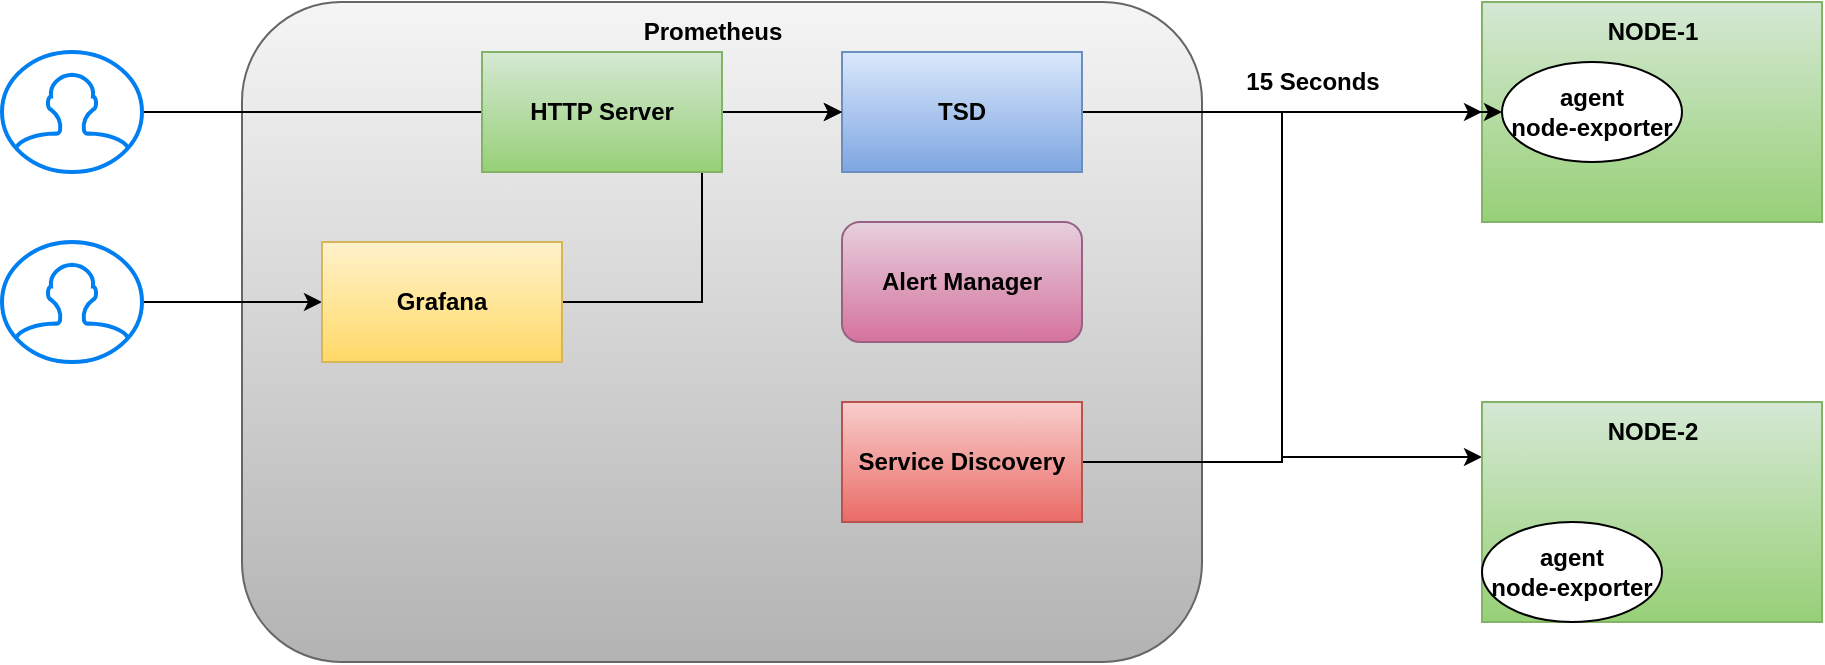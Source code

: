 <mxfile version="27.0.9">
  <diagram name="Page-1" id="p9nUb9tsc01j2mg7M1pO">
    <mxGraphModel dx="2101" dy="660" grid="1" gridSize="10" guides="1" tooltips="1" connect="1" arrows="1" fold="1" page="1" pageScale="1" pageWidth="850" pageHeight="1100" math="0" shadow="0">
      <root>
        <mxCell id="0" />
        <mxCell id="1" parent="0" />
        <mxCell id="-E99OEH8nLwhsnOUFwzt-1" value="" style="rounded=1;whiteSpace=wrap;html=1;fillColor=#f5f5f5;gradientColor=#b3b3b3;strokeColor=#666666;" parent="1" vertex="1">
          <mxGeometry x="-40" y="120" width="480" height="330" as="geometry" />
        </mxCell>
        <mxCell id="-E99OEH8nLwhsnOUFwzt-2" value="" style="rounded=0;whiteSpace=wrap;html=1;fillColor=#d5e8d4;gradientColor=#97d077;strokeColor=#82b366;" parent="1" vertex="1">
          <mxGeometry x="580" y="120" width="170" height="110" as="geometry" />
        </mxCell>
        <mxCell id="-E99OEH8nLwhsnOUFwzt-3" value="&lt;b&gt;NODE-1&lt;/b&gt;" style="text;html=1;align=center;verticalAlign=middle;resizable=0;points=[];autosize=1;strokeColor=none;fillColor=none;" parent="1" vertex="1">
          <mxGeometry x="630" y="120" width="70" height="30" as="geometry" />
        </mxCell>
        <mxCell id="-E99OEH8nLwhsnOUFwzt-4" value="&lt;b&gt;agent&lt;/b&gt;&lt;div&gt;&lt;b&gt;node-exporter&lt;/b&gt;&lt;/div&gt;" style="ellipse;whiteSpace=wrap;html=1;" parent="1" vertex="1">
          <mxGeometry x="590" y="150" width="90" height="50" as="geometry" />
        </mxCell>
        <mxCell id="-E99OEH8nLwhsnOUFwzt-6" style="edgeStyle=orthogonalEdgeStyle;rounded=0;orthogonalLoop=1;jettySize=auto;html=1;entryX=0;entryY=0.5;entryDx=0;entryDy=0;" parent="1" source="-E99OEH8nLwhsnOUFwzt-5" target="-E99OEH8nLwhsnOUFwzt-4" edge="1">
          <mxGeometry relative="1" as="geometry" />
        </mxCell>
        <mxCell id="-E99OEH8nLwhsnOUFwzt-5" value="&lt;b&gt;TSD&lt;/b&gt;" style="rounded=0;whiteSpace=wrap;html=1;fillColor=#dae8fc;gradientColor=#7ea6e0;strokeColor=#6c8ebf;" parent="1" vertex="1">
          <mxGeometry x="260" y="145" width="120" height="60" as="geometry" />
        </mxCell>
        <mxCell id="-E99OEH8nLwhsnOUFwzt-7" value="&lt;b&gt;15 Seconds&lt;/b&gt;" style="text;html=1;align=center;verticalAlign=middle;resizable=0;points=[];autosize=1;strokeColor=none;fillColor=none;" parent="1" vertex="1">
          <mxGeometry x="450" y="145" width="90" height="30" as="geometry" />
        </mxCell>
        <mxCell id="-E99OEH8nLwhsnOUFwzt-8" value="&lt;b&gt;Prometheus&lt;/b&gt;" style="text;html=1;align=center;verticalAlign=middle;resizable=0;points=[];autosize=1;strokeColor=none;fillColor=none;" parent="1" vertex="1">
          <mxGeometry x="150" y="120" width="90" height="30" as="geometry" />
        </mxCell>
        <mxCell id="-E99OEH8nLwhsnOUFwzt-10" style="edgeStyle=orthogonalEdgeStyle;rounded=0;orthogonalLoop=1;jettySize=auto;html=1;" parent="1" source="-E99OEH8nLwhsnOUFwzt-9" target="-E99OEH8nLwhsnOUFwzt-5" edge="1">
          <mxGeometry relative="1" as="geometry" />
        </mxCell>
        <mxCell id="-E99OEH8nLwhsnOUFwzt-9" value="" style="html=1;verticalLabelPosition=bottom;align=center;labelBackgroundColor=#ffffff;verticalAlign=top;strokeWidth=2;strokeColor=#0080F0;shadow=0;dashed=0;shape=mxgraph.ios7.icons.user;" parent="1" vertex="1">
          <mxGeometry x="-160" y="145" width="70" height="60" as="geometry" />
        </mxCell>
        <mxCell id="-E99OEH8nLwhsnOUFwzt-14" style="edgeStyle=orthogonalEdgeStyle;rounded=0;orthogonalLoop=1;jettySize=auto;html=1;entryX=0;entryY=0.5;entryDx=0;entryDy=0;" parent="1" source="-E99OEH8nLwhsnOUFwzt-11" target="-E99OEH8nLwhsnOUFwzt-12" edge="1">
          <mxGeometry relative="1" as="geometry" />
        </mxCell>
        <mxCell id="-E99OEH8nLwhsnOUFwzt-11" value="" style="html=1;verticalLabelPosition=bottom;align=center;labelBackgroundColor=#ffffff;verticalAlign=top;strokeWidth=2;strokeColor=#0080F0;shadow=0;dashed=0;shape=mxgraph.ios7.icons.user;" parent="1" vertex="1">
          <mxGeometry x="-160" y="240" width="70" height="60" as="geometry" />
        </mxCell>
        <mxCell id="-E99OEH8nLwhsnOUFwzt-13" style="edgeStyle=orthogonalEdgeStyle;rounded=0;orthogonalLoop=1;jettySize=auto;html=1;entryX=0;entryY=0.5;entryDx=0;entryDy=0;" parent="1" source="-E99OEH8nLwhsnOUFwzt-12" target="-E99OEH8nLwhsnOUFwzt-5" edge="1">
          <mxGeometry relative="1" as="geometry" />
        </mxCell>
        <mxCell id="-E99OEH8nLwhsnOUFwzt-12" value="&lt;b&gt;Grafana&lt;/b&gt;" style="rounded=0;whiteSpace=wrap;html=1;fillColor=#fff2cc;gradientColor=#ffd966;strokeColor=#d6b656;" parent="1" vertex="1">
          <mxGeometry y="240" width="120" height="60" as="geometry" />
        </mxCell>
        <mxCell id="-E99OEH8nLwhsnOUFwzt-16" style="edgeStyle=orthogonalEdgeStyle;rounded=0;orthogonalLoop=1;jettySize=auto;html=1;entryX=0;entryY=0.5;entryDx=0;entryDy=0;" parent="1" source="-E99OEH8nLwhsnOUFwzt-15" target="-E99OEH8nLwhsnOUFwzt-2" edge="1">
          <mxGeometry relative="1" as="geometry" />
        </mxCell>
        <mxCell id="OWnNOwO-4_RQ9QWxBhUr-4" style="edgeStyle=orthogonalEdgeStyle;rounded=0;orthogonalLoop=1;jettySize=auto;html=1;entryX=0;entryY=0.25;entryDx=0;entryDy=0;" parent="1" source="-E99OEH8nLwhsnOUFwzt-15" target="OWnNOwO-4_RQ9QWxBhUr-1" edge="1">
          <mxGeometry relative="1" as="geometry" />
        </mxCell>
        <mxCell id="-E99OEH8nLwhsnOUFwzt-15" value="&lt;b&gt;Service Discovery&lt;/b&gt;" style="rounded=0;whiteSpace=wrap;html=1;fillColor=#f8cecc;strokeColor=#b85450;gradientColor=#ea6b66;" parent="1" vertex="1">
          <mxGeometry x="260" y="320" width="120" height="60" as="geometry" />
        </mxCell>
        <mxCell id="OWnNOwO-4_RQ9QWxBhUr-1" value="" style="rounded=0;whiteSpace=wrap;html=1;fillColor=#d5e8d4;gradientColor=#97d077;strokeColor=#82b366;" parent="1" vertex="1">
          <mxGeometry x="580" y="320" width="170" height="110" as="geometry" />
        </mxCell>
        <mxCell id="OWnNOwO-4_RQ9QWxBhUr-2" value="&lt;b&gt;agent&lt;/b&gt;&lt;div&gt;&lt;b&gt;node-exporter&lt;/b&gt;&lt;/div&gt;" style="ellipse;whiteSpace=wrap;html=1;" parent="1" vertex="1">
          <mxGeometry x="580" y="380" width="90" height="50" as="geometry" />
        </mxCell>
        <mxCell id="OWnNOwO-4_RQ9QWxBhUr-3" value="&lt;b&gt;NODE-2&lt;/b&gt;" style="text;html=1;align=center;verticalAlign=middle;resizable=0;points=[];autosize=1;strokeColor=none;fillColor=none;" parent="1" vertex="1">
          <mxGeometry x="630" y="320" width="70" height="30" as="geometry" />
        </mxCell>
        <mxCell id="OWnNOwO-4_RQ9QWxBhUr-5" value="&lt;b&gt;Alert Manager&lt;/b&gt;" style="rounded=1;whiteSpace=wrap;html=1;fillColor=#e6d0de;gradientColor=#d5739d;strokeColor=#996185;" parent="1" vertex="1">
          <mxGeometry x="260" y="230" width="120" height="60" as="geometry" />
        </mxCell>
        <mxCell id="iKZ1i764xXUNQZQpGvIu-1" value="&lt;b&gt;HTTP Server&lt;/b&gt;" style="rounded=0;whiteSpace=wrap;html=1;fillColor=#d5e8d4;strokeColor=#82b366;gradientColor=#97d077;" vertex="1" parent="1">
          <mxGeometry x="80" y="145" width="120" height="60" as="geometry" />
        </mxCell>
      </root>
    </mxGraphModel>
  </diagram>
</mxfile>
